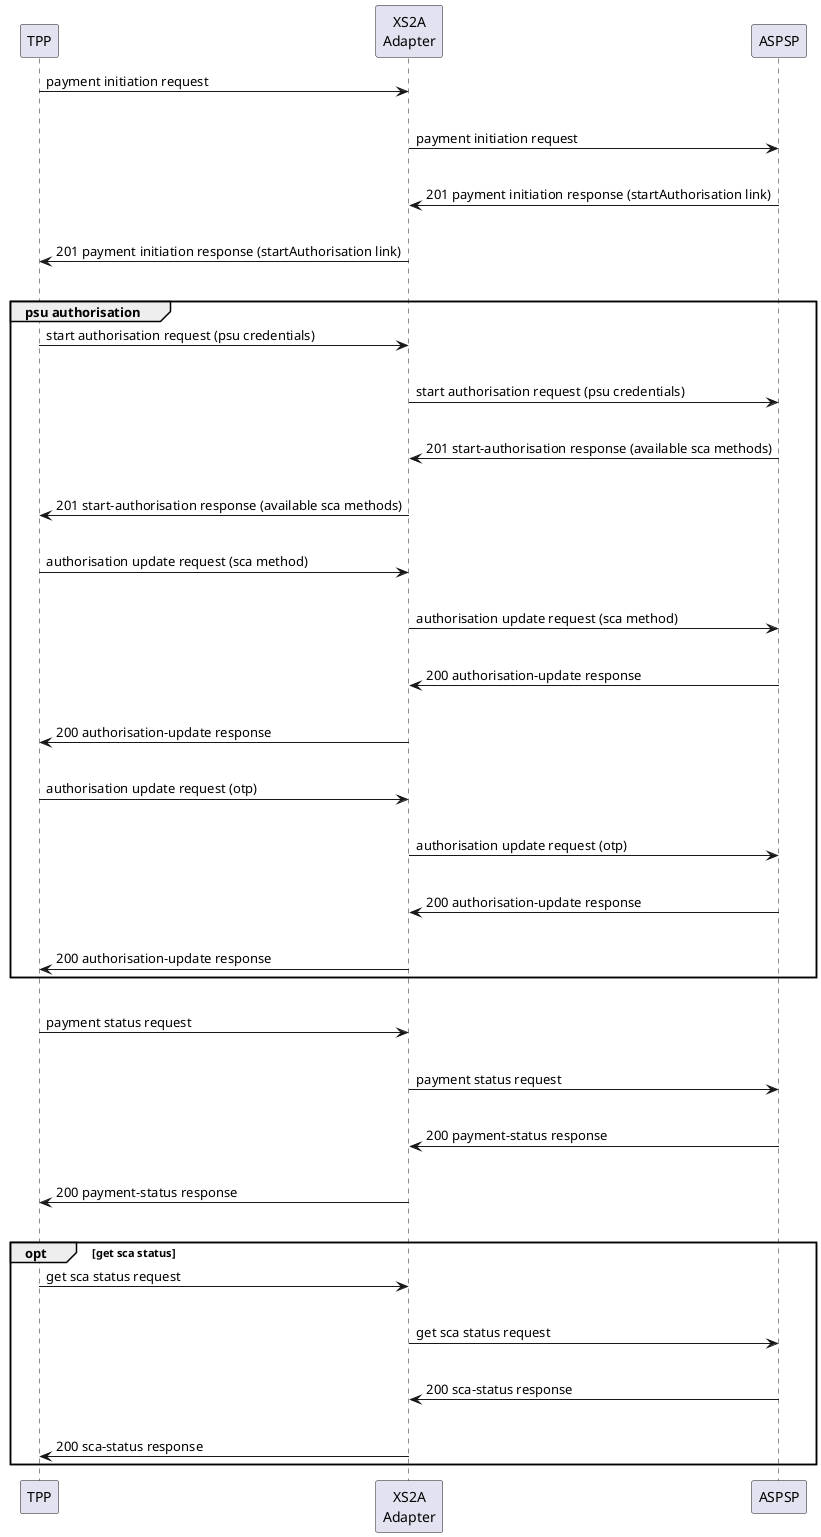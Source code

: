 @startuml
participant tpp as "TPP"
participant adapter as "XS2A\nAdapter"
participant bank as "ASPSP"

tpp->adapter: payment initiation request
|||
adapter->bank: payment initiation request
|||
adapter<-bank: 201 payment initiation response (startAuthorisation link)
|||
tpp<-adapter: 201 payment initiation response (startAuthorisation link)
|||
group psu authorisation
tpp->adapter: start authorisation request (psu credentials)
|||
adapter->bank: start authorisation request (psu credentials)
|||
adapter<-bank: 201 start-authorisation response (available sca methods)
|||
tpp<-adapter: 201 start-authorisation response (available sca methods)
|||
tpp->adapter: authorisation update request (sca method)
|||
adapter->bank: authorisation update request (sca method)
|||
adapter<-bank: 200 authorisation-update response
|||
tpp<-adapter: 200 authorisation-update response
|||
tpp->adapter: authorisation update request (otp)
|||
adapter->bank: authorisation update request (otp)
|||
adapter<-bank: 200 authorisation-update response
|||
tpp<-adapter: 200 authorisation-update response
end
|||
tpp->adapter: payment status request
|||
adapter->bank: payment status request
|||
adapter<-bank: 200 payment-status response
|||
tpp<-adapter: 200 payment-status response
|||
opt get sca status
tpp->adapter: get sca status request
|||
adapter->bank: get sca status request
|||
adapter<-bank: 200 sca-status response
|||
tpp<-adapter: 200 sca-status response
end
@enduml
